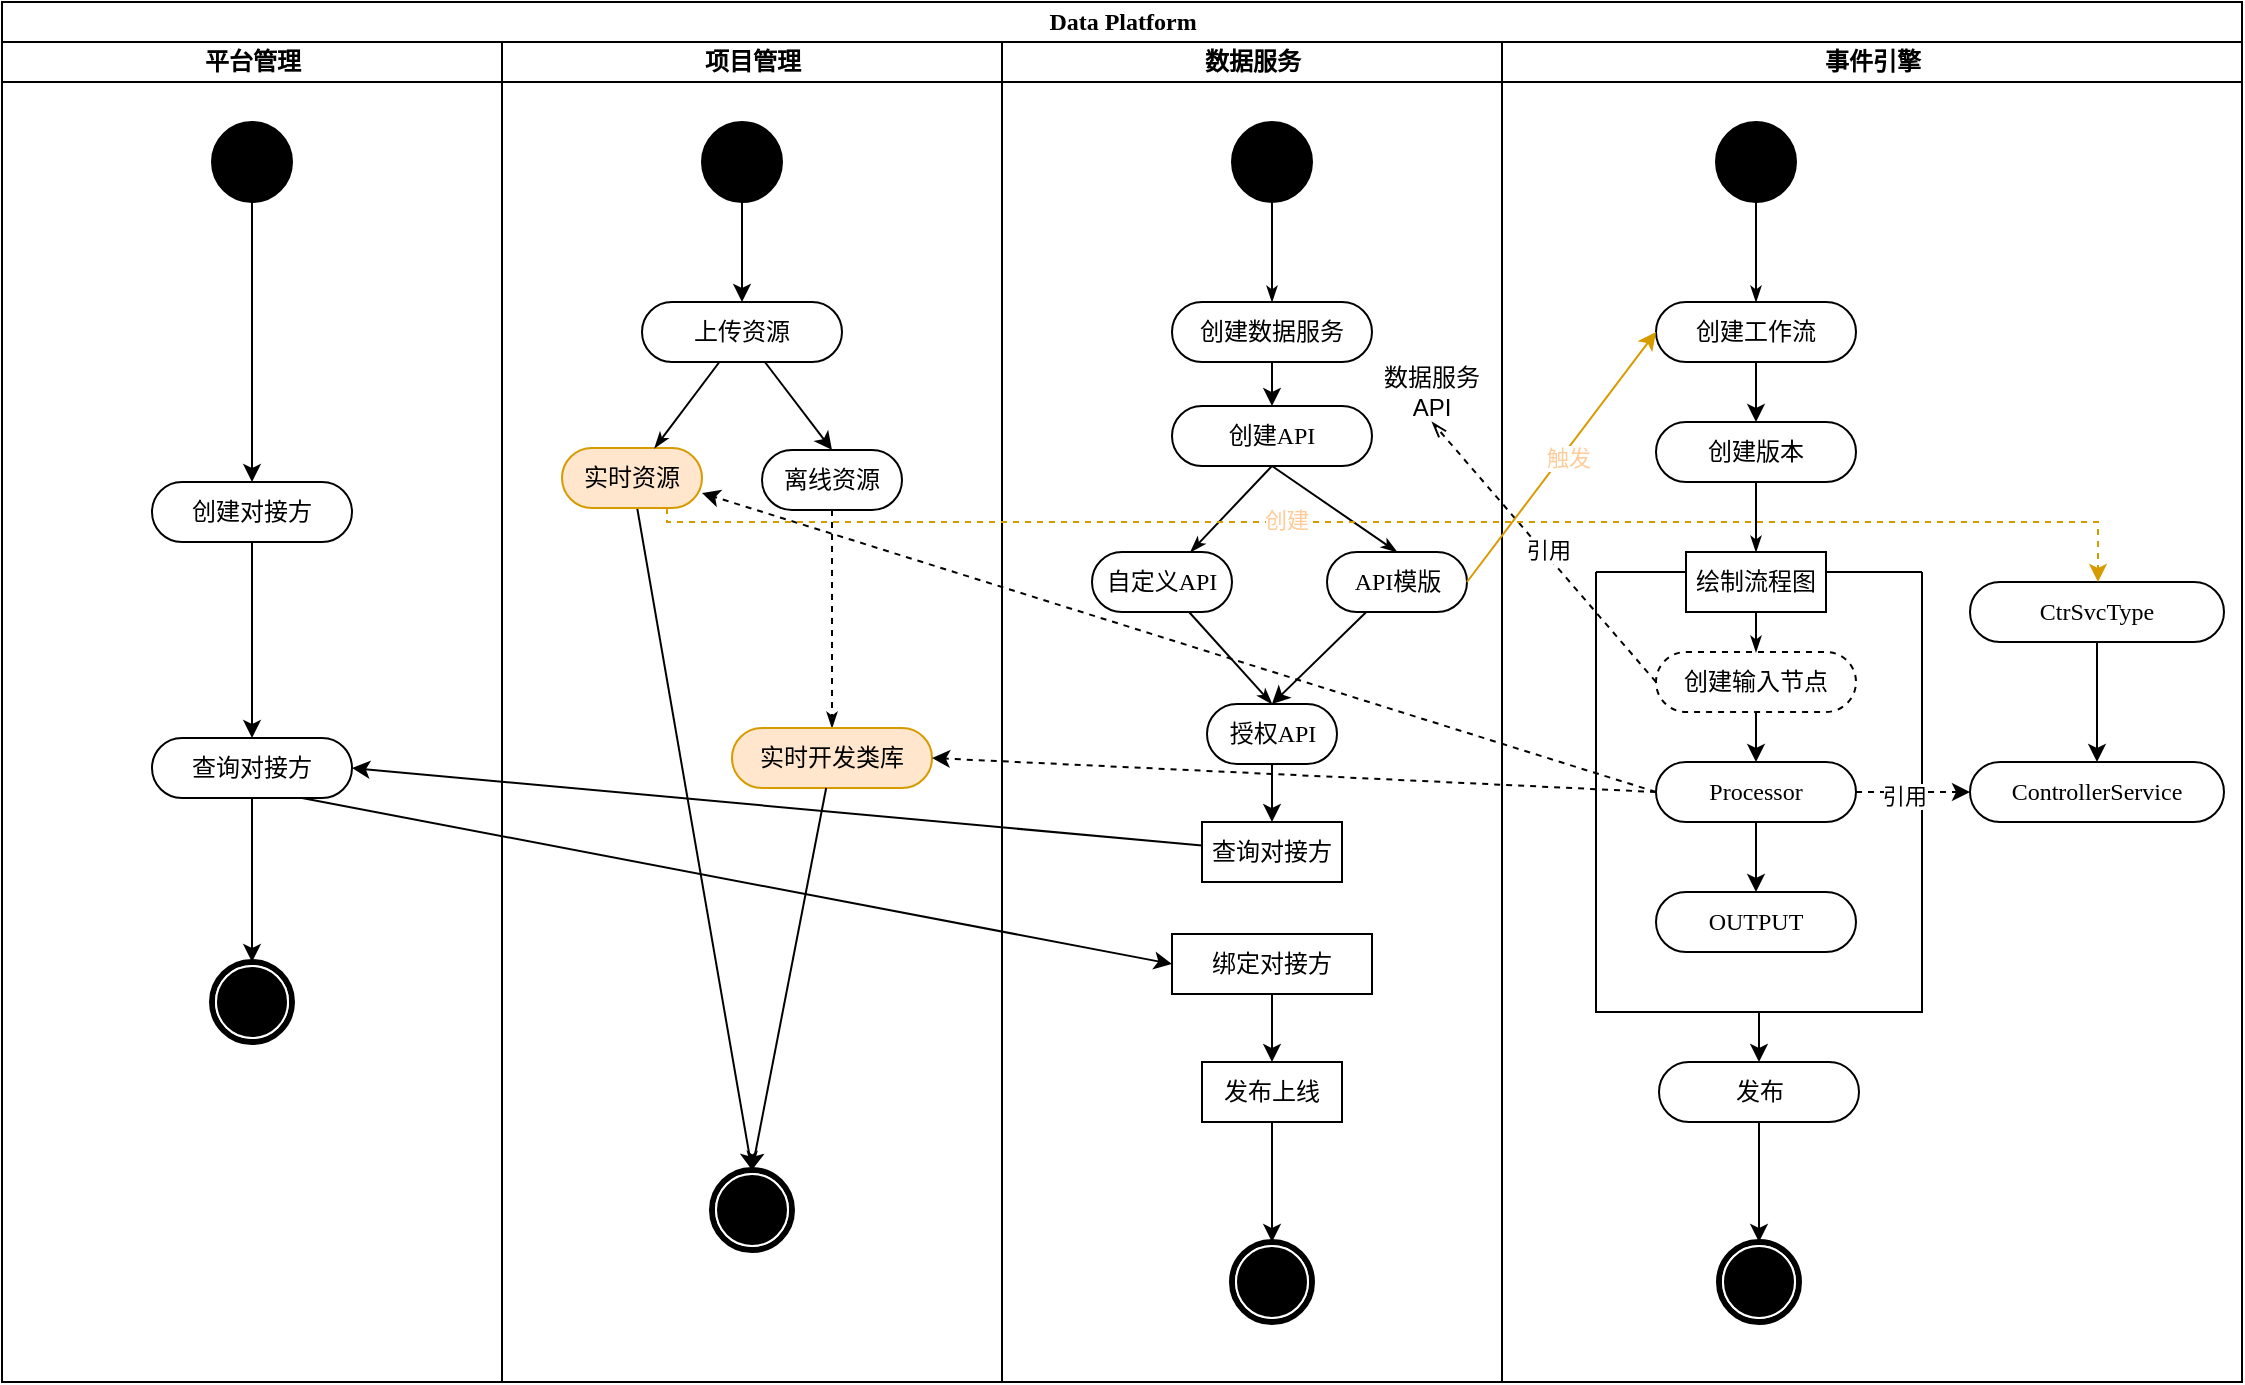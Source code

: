 <mxfile version="22.1.3" type="github">
  <diagram name="Page-1" id="0783ab3e-0a74-02c8-0abd-f7b4e66b4bec">
    <mxGraphModel dx="1235" dy="1747" grid="1" gridSize="10" guides="1" tooltips="1" connect="1" arrows="1" fold="1" page="1" pageScale="1" pageWidth="850" pageHeight="1100" background="none" math="0" shadow="0">
      <root>
        <mxCell id="0" />
        <mxCell id="1" parent="0" />
        <mxCell id="1c1d494c118603dd-1" value="Data Platform" style="swimlane;html=1;childLayout=stackLayout;startSize=20;rounded=0;shadow=0;comic=0;labelBackgroundColor=none;strokeWidth=1;fontFamily=Verdana;fontSize=12;align=center;" parent="1" vertex="1">
          <mxGeometry x="33" y="-20" width="1120" height="690" as="geometry" />
        </mxCell>
        <mxCell id="JpOBOUfPKi8hV-zPUk-4-53" style="rounded=0;orthogonalLoop=1;jettySize=auto;html=1;entryX=1;entryY=0.5;entryDx=0;entryDy=0;" edge="1" parent="1c1d494c118603dd-1" source="JpOBOUfPKi8hV-zPUk-4-11" target="1c1d494c118603dd-7">
          <mxGeometry relative="1" as="geometry" />
        </mxCell>
        <mxCell id="JpOBOUfPKi8hV-zPUk-4-55" style="rounded=0;orthogonalLoop=1;jettySize=auto;html=1;exitX=0.75;exitY=1;exitDx=0;exitDy=0;entryX=0;entryY=0.5;entryDx=0;entryDy=0;" edge="1" parent="1c1d494c118603dd-1" source="1c1d494c118603dd-7" target="JpOBOUfPKi8hV-zPUk-4-54">
          <mxGeometry relative="1" as="geometry" />
        </mxCell>
        <mxCell id="1c1d494c118603dd-2" value="平台管理" style="swimlane;html=1;startSize=20;" parent="1c1d494c118603dd-1" vertex="1">
          <mxGeometry y="20" width="250" height="670" as="geometry" />
        </mxCell>
        <mxCell id="JpOBOUfPKi8hV-zPUk-4-48" value="" style="edgeStyle=orthogonalEdgeStyle;rounded=0;orthogonalLoop=1;jettySize=auto;html=1;" edge="1" parent="1c1d494c118603dd-2" source="1c1d494c118603dd-6" target="1c1d494c118603dd-7">
          <mxGeometry relative="1" as="geometry" />
        </mxCell>
        <mxCell id="1c1d494c118603dd-6" value="创建对接方" style="rounded=1;whiteSpace=wrap;html=1;shadow=0;comic=0;labelBackgroundColor=none;strokeWidth=1;fontFamily=Verdana;fontSize=12;align=center;arcSize=50;" parent="1c1d494c118603dd-2" vertex="1">
          <mxGeometry x="75" y="220" width="100" height="30" as="geometry" />
        </mxCell>
        <mxCell id="1c1d494c118603dd-7" value="查询对接方" style="rounded=1;whiteSpace=wrap;html=1;shadow=0;comic=0;labelBackgroundColor=none;strokeWidth=1;fontFamily=Verdana;fontSize=12;align=center;arcSize=50;" parent="1c1d494c118603dd-2" vertex="1">
          <mxGeometry x="75" y="348" width="100" height="30" as="geometry" />
        </mxCell>
        <mxCell id="JpOBOUfPKi8hV-zPUk-4-47" value="" style="edgeStyle=orthogonalEdgeStyle;rounded=0;orthogonalLoop=1;jettySize=auto;html=1;" edge="1" parent="1c1d494c118603dd-2" source="JpOBOUfPKi8hV-zPUk-4-46" target="1c1d494c118603dd-6">
          <mxGeometry relative="1" as="geometry" />
        </mxCell>
        <mxCell id="JpOBOUfPKi8hV-zPUk-4-46" value="" style="ellipse;whiteSpace=wrap;html=1;rounded=0;shadow=0;comic=0;labelBackgroundColor=none;strokeWidth=1;fillColor=#000000;fontFamily=Verdana;fontSize=12;align=center;" vertex="1" parent="1c1d494c118603dd-2">
          <mxGeometry x="105" y="40" width="40" height="40" as="geometry" />
        </mxCell>
        <mxCell id="JpOBOUfPKi8hV-zPUk-4-67" value="" style="edgeStyle=orthogonalEdgeStyle;rounded=0;orthogonalLoop=1;jettySize=auto;html=1;" edge="1" parent="1c1d494c118603dd-2" source="1c1d494c118603dd-7" target="JpOBOUfPKi8hV-zPUk-4-66">
          <mxGeometry relative="1" as="geometry">
            <mxPoint x="158" y="340" as="sourcePoint" />
            <mxPoint x="158" y="420" as="targetPoint" />
          </mxGeometry>
        </mxCell>
        <mxCell id="JpOBOUfPKi8hV-zPUk-4-66" value="" style="shape=mxgraph.bpmn.shape;html=1;verticalLabelPosition=bottom;labelBackgroundColor=#ffffff;verticalAlign=top;perimeter=ellipsePerimeter;outline=end;symbol=terminate;rounded=0;shadow=0;comic=0;strokeWidth=1;fontFamily=Verdana;fontSize=12;align=center;" vertex="1" parent="1c1d494c118603dd-2">
          <mxGeometry x="105" y="460" width="40" height="40" as="geometry" />
        </mxCell>
        <mxCell id="1c1d494c118603dd-3" value="项目管理" style="swimlane;html=1;startSize=20;" parent="1c1d494c118603dd-1" vertex="1">
          <mxGeometry x="250" y="20" width="250" height="670" as="geometry" />
        </mxCell>
        <mxCell id="1c1d494c118603dd-41" style="edgeStyle=none;rounded=0;html=1;labelBackgroundColor=none;startArrow=none;startFill=0;startSize=5;endArrow=classicThin;endFill=1;endSize=5;jettySize=auto;orthogonalLoop=1;strokeWidth=1;fontFamily=Verdana;fontSize=12;exitX=0.5;exitY=1;exitDx=0;exitDy=0;dashed=1;" parent="1c1d494c118603dd-3" source="JpOBOUfPKi8hV-zPUk-4-37" target="1c1d494c118603dd-16" edge="1">
          <mxGeometry relative="1" as="geometry" />
        </mxCell>
        <mxCell id="JpOBOUfPKi8hV-zPUk-4-44" style="rounded=0;orthogonalLoop=1;jettySize=auto;html=1;entryX=0.5;entryY=0;entryDx=0;entryDy=0;" edge="1" parent="1c1d494c118603dd-3" source="1c1d494c118603dd-15" target="JpOBOUfPKi8hV-zPUk-4-57">
          <mxGeometry relative="1" as="geometry">
            <mxPoint x="125" y="470" as="targetPoint" />
          </mxGeometry>
        </mxCell>
        <mxCell id="1c1d494c118603dd-15" value="实时资源" style="rounded=1;whiteSpace=wrap;html=1;shadow=0;comic=0;labelBackgroundColor=none;strokeWidth=1;fontFamily=Verdana;fontSize=12;align=center;arcSize=50;fillColor=#ffe6cc;strokeColor=#d79b00;" parent="1c1d494c118603dd-3" vertex="1">
          <mxGeometry x="30" y="203" width="70" height="30" as="geometry" />
        </mxCell>
        <mxCell id="1c1d494c118603dd-16" value="实时开发类库" style="rounded=1;whiteSpace=wrap;html=1;shadow=0;comic=0;labelBackgroundColor=none;strokeWidth=1;fontFamily=Verdana;fontSize=12;align=center;arcSize=50;fillColor=#ffe6cc;strokeColor=#d79b00;" parent="1c1d494c118603dd-3" vertex="1">
          <mxGeometry x="115" y="343" width="100" height="30" as="geometry" />
        </mxCell>
        <mxCell id="JpOBOUfPKi8hV-zPUk-4-40" style="rounded=0;orthogonalLoop=1;jettySize=auto;html=1;entryX=0.5;entryY=0;entryDx=0;entryDy=0;" edge="1" parent="1c1d494c118603dd-3" source="1c1d494c118603dd-11" target="JpOBOUfPKi8hV-zPUk-4-37">
          <mxGeometry relative="1" as="geometry" />
        </mxCell>
        <mxCell id="1c1d494c118603dd-11" value="上传资源" style="rounded=1;whiteSpace=wrap;html=1;shadow=0;comic=0;labelBackgroundColor=none;strokeWidth=1;fontFamily=Verdana;fontSize=12;align=center;arcSize=50;" parent="1c1d494c118603dd-3" vertex="1">
          <mxGeometry x="70" y="130" width="100" height="30" as="geometry" />
        </mxCell>
        <mxCell id="1c1d494c118603dd-40" style="edgeStyle=none;rounded=0;html=1;labelBackgroundColor=none;startArrow=none;startFill=0;startSize=5;endArrow=classicThin;endFill=1;endSize=5;jettySize=auto;orthogonalLoop=1;strokeWidth=1;fontFamily=Verdana;fontSize=12" parent="1c1d494c118603dd-3" source="1c1d494c118603dd-11" target="1c1d494c118603dd-15" edge="1">
          <mxGeometry relative="1" as="geometry" />
        </mxCell>
        <mxCell id="JpOBOUfPKi8hV-zPUk-4-37" value="离线资源" style="rounded=1;whiteSpace=wrap;html=1;shadow=0;comic=0;labelBackgroundColor=none;strokeWidth=1;fontFamily=Verdana;fontSize=12;align=center;arcSize=50;" vertex="1" parent="1c1d494c118603dd-3">
          <mxGeometry x="130" y="204" width="70" height="30" as="geometry" />
        </mxCell>
        <mxCell id="JpOBOUfPKi8hV-zPUk-4-42" value="" style="edgeStyle=orthogonalEdgeStyle;rounded=0;orthogonalLoop=1;jettySize=auto;html=1;" edge="1" parent="1c1d494c118603dd-3" source="JpOBOUfPKi8hV-zPUk-4-41" target="1c1d494c118603dd-11">
          <mxGeometry relative="1" as="geometry" />
        </mxCell>
        <mxCell id="JpOBOUfPKi8hV-zPUk-4-41" value="" style="ellipse;whiteSpace=wrap;html=1;rounded=0;shadow=0;comic=0;labelBackgroundColor=none;strokeWidth=1;fillColor=#000000;fontFamily=Verdana;fontSize=12;align=center;" vertex="1" parent="1c1d494c118603dd-3">
          <mxGeometry x="100" y="40" width="40" height="40" as="geometry" />
        </mxCell>
        <mxCell id="JpOBOUfPKi8hV-zPUk-4-59" value="" style="rounded=0;orthogonalLoop=1;jettySize=auto;html=1;entryX=0.5;entryY=0;entryDx=0;entryDy=0;" edge="1" parent="1c1d494c118603dd-3" source="1c1d494c118603dd-16" target="JpOBOUfPKi8hV-zPUk-4-57">
          <mxGeometry relative="1" as="geometry">
            <mxPoint x="441" y="350" as="sourcePoint" />
            <mxPoint x="405" y="470" as="targetPoint" />
          </mxGeometry>
        </mxCell>
        <mxCell id="JpOBOUfPKi8hV-zPUk-4-57" value="" style="shape=mxgraph.bpmn.shape;html=1;verticalLabelPosition=bottom;labelBackgroundColor=#ffffff;verticalAlign=top;perimeter=ellipsePerimeter;outline=end;symbol=terminate;rounded=0;shadow=0;comic=0;strokeWidth=1;fontFamily=Verdana;fontSize=12;align=center;" vertex="1" parent="1c1d494c118603dd-3">
          <mxGeometry x="105" y="564" width="40" height="40" as="geometry" />
        </mxCell>
        <mxCell id="1c1d494c118603dd-4" value="数据服务" style="swimlane;html=1;startSize=20;" parent="1c1d494c118603dd-1" vertex="1">
          <mxGeometry x="500" y="20" width="250" height="670" as="geometry" />
        </mxCell>
        <mxCell id="1c1d494c118603dd-27" style="edgeStyle=orthogonalEdgeStyle;rounded=0;html=1;labelBackgroundColor=none;startArrow=none;startFill=0;startSize=5;endArrow=classicThin;endFill=1;endSize=5;jettySize=auto;orthogonalLoop=1;strokeWidth=1;fontFamily=Verdana;fontSize=12" parent="1c1d494c118603dd-4" source="60571a20871a0731-4" target="60571a20871a0731-8" edge="1">
          <mxGeometry relative="1" as="geometry" />
        </mxCell>
        <mxCell id="60571a20871a0731-4" value="" style="ellipse;whiteSpace=wrap;html=1;rounded=0;shadow=0;comic=0;labelBackgroundColor=none;strokeWidth=1;fillColor=#000000;fontFamily=Verdana;fontSize=12;align=center;" parent="1c1d494c118603dd-4" vertex="1">
          <mxGeometry x="115" y="40" width="40" height="40" as="geometry" />
        </mxCell>
        <mxCell id="JpOBOUfPKi8hV-zPUk-4-30" value="" style="edgeStyle=orthogonalEdgeStyle;rounded=0;orthogonalLoop=1;jettySize=auto;html=1;" edge="1" parent="1c1d494c118603dd-4" source="60571a20871a0731-8" target="1c1d494c118603dd-5">
          <mxGeometry relative="1" as="geometry" />
        </mxCell>
        <mxCell id="60571a20871a0731-8" value="创建数据服务" style="rounded=1;whiteSpace=wrap;html=1;shadow=0;comic=0;labelBackgroundColor=none;strokeWidth=1;fontFamily=Verdana;fontSize=12;align=center;arcSize=50;" parent="1c1d494c118603dd-4" vertex="1">
          <mxGeometry x="85" y="130" width="100" height="30" as="geometry" />
        </mxCell>
        <mxCell id="1c1d494c118603dd-33" style="rounded=0;html=1;labelBackgroundColor=none;startArrow=none;startFill=0;startSize=5;endArrow=classicThin;endFill=1;endSize=5;jettySize=auto;orthogonalLoop=1;strokeWidth=1;fontFamily=Verdana;fontSize=12;exitX=0.5;exitY=1;exitDx=0;exitDy=0;" parent="1c1d494c118603dd-4" source="1c1d494c118603dd-5" target="1c1d494c118603dd-9" edge="1">
          <mxGeometry relative="1" as="geometry">
            <mxPoint x="100" y="200" as="sourcePoint" />
          </mxGeometry>
        </mxCell>
        <mxCell id="1c1d494c118603dd-5" value="创建API" style="rounded=1;whiteSpace=wrap;html=1;shadow=0;comic=0;labelBackgroundColor=none;strokeWidth=1;fontFamily=Verdana;fontSize=12;align=center;arcSize=50;" parent="1c1d494c118603dd-4" vertex="1">
          <mxGeometry x="85" y="182" width="100" height="30" as="geometry" />
        </mxCell>
        <mxCell id="JpOBOUfPKi8hV-zPUk-4-52" value="" style="edgeStyle=orthogonalEdgeStyle;rounded=0;orthogonalLoop=1;jettySize=auto;html=1;" edge="1" parent="1c1d494c118603dd-4" source="1c1d494c118603dd-8" target="JpOBOUfPKi8hV-zPUk-4-11">
          <mxGeometry relative="1" as="geometry" />
        </mxCell>
        <mxCell id="1c1d494c118603dd-8" value="授权API" style="rounded=1;whiteSpace=wrap;html=1;shadow=0;comic=0;labelBackgroundColor=none;strokeWidth=1;fontFamily=Verdana;fontSize=12;align=center;arcSize=50;" parent="1c1d494c118603dd-4" vertex="1">
          <mxGeometry x="102.5" y="331" width="65" height="30" as="geometry" />
        </mxCell>
        <mxCell id="1c1d494c118603dd-37" style="edgeStyle=none;rounded=0;html=1;labelBackgroundColor=none;startArrow=none;startFill=0;startSize=5;endArrow=classicThin;endFill=1;endSize=5;jettySize=auto;orthogonalLoop=1;strokeWidth=1;fontFamily=Verdana;fontSize=12;entryX=0.5;entryY=0;entryDx=0;entryDy=0;" parent="1c1d494c118603dd-4" source="1c1d494c118603dd-9" target="1c1d494c118603dd-8" edge="1">
          <mxGeometry relative="1" as="geometry">
            <mxPoint x="135" y="310" as="targetPoint" />
          </mxGeometry>
        </mxCell>
        <mxCell id="1c1d494c118603dd-9" value="自定义API" style="rounded=1;whiteSpace=wrap;html=1;shadow=0;comic=0;labelBackgroundColor=none;strokeWidth=1;fontFamily=Verdana;fontSize=12;align=center;arcSize=50;" parent="1c1d494c118603dd-4" vertex="1">
          <mxGeometry x="45" y="255" width="70" height="30" as="geometry" />
        </mxCell>
        <mxCell id="JpOBOUfPKi8hV-zPUk-4-65" value="" style="edgeStyle=orthogonalEdgeStyle;rounded=0;orthogonalLoop=1;jettySize=auto;html=1;" edge="1" parent="1c1d494c118603dd-4" source="1c1d494c118603dd-13" target="JpOBOUfPKi8hV-zPUk-4-64">
          <mxGeometry relative="1" as="geometry" />
        </mxCell>
        <mxCell id="1c1d494c118603dd-13" value="发布上线" style="rounded=0;whiteSpace=wrap;html=1;shadow=0;comic=0;labelBackgroundColor=none;strokeWidth=1;fontFamily=Verdana;fontSize=12;align=center;arcSize=50;" parent="1c1d494c118603dd-4" vertex="1">
          <mxGeometry x="100" y="510" width="70" height="30" as="geometry" />
        </mxCell>
        <mxCell id="JpOBOUfPKi8hV-zPUk-4-62" style="rounded=0;orthogonalLoop=1;jettySize=auto;html=1;entryX=0.5;entryY=0;entryDx=0;entryDy=0;" edge="1" parent="1c1d494c118603dd-4" source="JpOBOUfPKi8hV-zPUk-4-31" target="1c1d494c118603dd-8">
          <mxGeometry relative="1" as="geometry">
            <mxPoint x="167" y="310" as="targetPoint" />
          </mxGeometry>
        </mxCell>
        <mxCell id="JpOBOUfPKi8hV-zPUk-4-31" value="API模版" style="rounded=1;whiteSpace=wrap;html=1;shadow=0;comic=0;labelBackgroundColor=none;strokeWidth=1;fontFamily=Verdana;fontSize=12;align=center;arcSize=50;" vertex="1" parent="1c1d494c118603dd-4">
          <mxGeometry x="162.5" y="255" width="70" height="30" as="geometry" />
        </mxCell>
        <mxCell id="JpOBOUfPKi8hV-zPUk-4-33" style="rounded=0;html=1;labelBackgroundColor=none;startArrow=none;startFill=0;startSize=5;endArrow=classicThin;endFill=1;endSize=5;jettySize=auto;orthogonalLoop=1;strokeWidth=1;fontFamily=Verdana;fontSize=12;exitX=0.5;exitY=1;exitDx=0;exitDy=0;entryX=0.5;entryY=0;entryDx=0;entryDy=0;" edge="1" parent="1c1d494c118603dd-4" source="1c1d494c118603dd-5" target="JpOBOUfPKi8hV-zPUk-4-31">
          <mxGeometry relative="1" as="geometry">
            <mxPoint x="102" y="210" as="sourcePoint" />
            <mxPoint x="68" y="278" as="targetPoint" />
          </mxGeometry>
        </mxCell>
        <mxCell id="JpOBOUfPKi8hV-zPUk-4-11" value="查询对接方" style="rounded=0;whiteSpace=wrap;html=1;shadow=0;comic=0;labelBackgroundColor=none;strokeWidth=1;fontFamily=Verdana;fontSize=12;align=center;arcSize=50;" vertex="1" parent="1c1d494c118603dd-4">
          <mxGeometry x="100" y="390" width="70" height="30" as="geometry" />
        </mxCell>
        <mxCell id="JpOBOUfPKi8hV-zPUk-4-56" style="edgeStyle=orthogonalEdgeStyle;rounded=0;orthogonalLoop=1;jettySize=auto;html=1;entryX=0.5;entryY=0;entryDx=0;entryDy=0;" edge="1" parent="1c1d494c118603dd-4" source="JpOBOUfPKi8hV-zPUk-4-54" target="1c1d494c118603dd-13">
          <mxGeometry relative="1" as="geometry" />
        </mxCell>
        <mxCell id="JpOBOUfPKi8hV-zPUk-4-54" value="绑定对接方" style="rounded=0;whiteSpace=wrap;html=1;shadow=0;comic=0;labelBackgroundColor=none;strokeWidth=1;fontFamily=Verdana;fontSize=12;align=center;arcSize=50;" vertex="1" parent="1c1d494c118603dd-4">
          <mxGeometry x="85" y="446" width="100" height="30" as="geometry" />
        </mxCell>
        <mxCell id="JpOBOUfPKi8hV-zPUk-4-68" value="数据服务API" style="text;html=1;strokeColor=none;fillColor=none;align=center;verticalAlign=middle;whiteSpace=wrap;rounded=0;" vertex="1" parent="1c1d494c118603dd-4">
          <mxGeometry x="185" y="160" width="60" height="30" as="geometry" />
        </mxCell>
        <mxCell id="JpOBOUfPKi8hV-zPUk-4-64" value="" style="shape=mxgraph.bpmn.shape;html=1;verticalLabelPosition=bottom;labelBackgroundColor=#ffffff;verticalAlign=top;perimeter=ellipsePerimeter;outline=end;symbol=terminate;rounded=0;shadow=0;comic=0;strokeWidth=1;fontFamily=Verdana;fontSize=12;align=center;" vertex="1" parent="1c1d494c118603dd-4">
          <mxGeometry x="115" y="600" width="40" height="40" as="geometry" />
        </mxCell>
        <mxCell id="JpOBOUfPKi8hV-zPUk-4-1" value="事件引擎" style="swimlane;html=1;startSize=20;" vertex="1" parent="1c1d494c118603dd-1">
          <mxGeometry x="750" y="20" width="370" height="670" as="geometry" />
        </mxCell>
        <mxCell id="JpOBOUfPKi8hV-zPUk-4-2" style="edgeStyle=orthogonalEdgeStyle;rounded=0;html=1;labelBackgroundColor=none;startArrow=none;startFill=0;startSize=5;endArrow=classicThin;endFill=1;endSize=5;jettySize=auto;orthogonalLoop=1;strokeWidth=1;fontFamily=Verdana;fontSize=12" edge="1" parent="JpOBOUfPKi8hV-zPUk-4-1" source="JpOBOUfPKi8hV-zPUk-4-3" target="JpOBOUfPKi8hV-zPUk-4-4">
          <mxGeometry relative="1" as="geometry" />
        </mxCell>
        <mxCell id="JpOBOUfPKi8hV-zPUk-4-3" value="" style="ellipse;whiteSpace=wrap;html=1;rounded=0;shadow=0;comic=0;labelBackgroundColor=none;strokeWidth=1;fillColor=#000000;fontFamily=Verdana;fontSize=12;align=center;" vertex="1" parent="JpOBOUfPKi8hV-zPUk-4-1">
          <mxGeometry x="107" y="40" width="40" height="40" as="geometry" />
        </mxCell>
        <mxCell id="JpOBOUfPKi8hV-zPUk-4-60" value="" style="edgeStyle=orthogonalEdgeStyle;rounded=0;orthogonalLoop=1;jettySize=auto;html=1;" edge="1" parent="JpOBOUfPKi8hV-zPUk-4-1" source="JpOBOUfPKi8hV-zPUk-4-4" target="JpOBOUfPKi8hV-zPUk-4-6">
          <mxGeometry relative="1" as="geometry" />
        </mxCell>
        <mxCell id="JpOBOUfPKi8hV-zPUk-4-4" value="创建工作流" style="rounded=1;whiteSpace=wrap;html=1;shadow=0;comic=0;labelBackgroundColor=none;strokeWidth=1;fontFamily=Verdana;fontSize=12;align=center;arcSize=50;" vertex="1" parent="JpOBOUfPKi8hV-zPUk-4-1">
          <mxGeometry x="77" y="130" width="100" height="30" as="geometry" />
        </mxCell>
        <mxCell id="JpOBOUfPKi8hV-zPUk-4-5" style="rounded=0;html=1;labelBackgroundColor=none;startArrow=none;startFill=0;startSize=5;endArrow=classicThin;endFill=1;endSize=5;jettySize=auto;orthogonalLoop=1;strokeWidth=1;fontFamily=Verdana;fontSize=12" edge="1" parent="JpOBOUfPKi8hV-zPUk-4-1" source="JpOBOUfPKi8hV-zPUk-4-6" target="JpOBOUfPKi8hV-zPUk-4-10">
          <mxGeometry relative="1" as="geometry" />
        </mxCell>
        <mxCell id="JpOBOUfPKi8hV-zPUk-4-6" value="创建版本" style="rounded=1;whiteSpace=wrap;html=1;shadow=0;comic=0;labelBackgroundColor=none;strokeWidth=1;fontFamily=Verdana;fontSize=12;align=center;arcSize=50;" vertex="1" parent="JpOBOUfPKi8hV-zPUk-4-1">
          <mxGeometry x="77" y="190" width="100" height="30" as="geometry" />
        </mxCell>
        <mxCell id="JpOBOUfPKi8hV-zPUk-4-74" style="edgeStyle=orthogonalEdgeStyle;rounded=0;orthogonalLoop=1;jettySize=auto;html=1;exitX=0.5;exitY=1;exitDx=0;exitDy=0;entryX=0.5;entryY=0;entryDx=0;entryDy=0;" edge="1" parent="JpOBOUfPKi8hV-zPUk-4-1" source="JpOBOUfPKi8hV-zPUk-4-63" target="JpOBOUfPKi8hV-zPUk-4-73">
          <mxGeometry relative="1" as="geometry" />
        </mxCell>
        <mxCell id="JpOBOUfPKi8hV-zPUk-4-63" value="" style="swimlane;startSize=0;" vertex="1" parent="JpOBOUfPKi8hV-zPUk-4-1">
          <mxGeometry x="47" y="265" width="163" height="220" as="geometry" />
        </mxCell>
        <mxCell id="JpOBOUfPKi8hV-zPUk-4-10" value="绘制流程图" style="rounded=0;whiteSpace=wrap;html=1;shadow=0;comic=0;labelBackgroundColor=none;strokeWidth=1;fontFamily=Verdana;fontSize=12;align=center;arcSize=50;" vertex="1" parent="JpOBOUfPKi8hV-zPUk-4-63">
          <mxGeometry x="45" y="-10" width="70" height="30" as="geometry" />
        </mxCell>
        <mxCell id="JpOBOUfPKi8hV-zPUk-4-71" style="edgeStyle=orthogonalEdgeStyle;rounded=0;orthogonalLoop=1;jettySize=auto;html=1;exitX=0.5;exitY=1;exitDx=0;exitDy=0;entryX=0.5;entryY=0;entryDx=0;entryDy=0;" edge="1" parent="JpOBOUfPKi8hV-zPUk-4-63" source="JpOBOUfPKi8hV-zPUk-4-8" target="JpOBOUfPKi8hV-zPUk-4-69">
          <mxGeometry relative="1" as="geometry" />
        </mxCell>
        <mxCell id="JpOBOUfPKi8hV-zPUk-4-8" value="创建输入节点" style="rounded=1;whiteSpace=wrap;html=1;shadow=0;comic=0;labelBackgroundColor=none;strokeWidth=1;fontFamily=Verdana;fontSize=12;align=center;arcSize=50;dashed=1;" vertex="1" parent="JpOBOUfPKi8hV-zPUk-4-63">
          <mxGeometry x="30" y="40" width="100" height="30" as="geometry" />
        </mxCell>
        <mxCell id="JpOBOUfPKi8hV-zPUk-4-9" style="edgeStyle=none;rounded=0;html=1;labelBackgroundColor=none;startArrow=none;startFill=0;startSize=5;endArrow=classicThin;endFill=1;endSize=5;jettySize=auto;orthogonalLoop=1;strokeWidth=1;fontFamily=Verdana;fontSize=12" edge="1" parent="JpOBOUfPKi8hV-zPUk-4-63" source="JpOBOUfPKi8hV-zPUk-4-10" target="JpOBOUfPKi8hV-zPUk-4-8">
          <mxGeometry relative="1" as="geometry" />
        </mxCell>
        <mxCell id="JpOBOUfPKi8hV-zPUk-4-72" style="edgeStyle=orthogonalEdgeStyle;rounded=0;orthogonalLoop=1;jettySize=auto;html=1;exitX=0.5;exitY=1;exitDx=0;exitDy=0;entryX=0.5;entryY=0;entryDx=0;entryDy=0;" edge="1" parent="JpOBOUfPKi8hV-zPUk-4-63" source="JpOBOUfPKi8hV-zPUk-4-69" target="JpOBOUfPKi8hV-zPUk-4-70">
          <mxGeometry relative="1" as="geometry" />
        </mxCell>
        <mxCell id="JpOBOUfPKi8hV-zPUk-4-69" value="Processor" style="rounded=1;whiteSpace=wrap;html=1;shadow=0;comic=0;labelBackgroundColor=none;strokeWidth=1;fontFamily=Verdana;fontSize=12;align=center;arcSize=50;" vertex="1" parent="JpOBOUfPKi8hV-zPUk-4-63">
          <mxGeometry x="30" y="95" width="100" height="30" as="geometry" />
        </mxCell>
        <mxCell id="JpOBOUfPKi8hV-zPUk-4-70" value="OUTPUT" style="rounded=1;whiteSpace=wrap;html=1;shadow=0;comic=0;labelBackgroundColor=none;strokeWidth=1;fontFamily=Verdana;fontSize=12;align=center;arcSize=50;" vertex="1" parent="JpOBOUfPKi8hV-zPUk-4-63">
          <mxGeometry x="30" y="160" width="100" height="30" as="geometry" />
        </mxCell>
        <mxCell id="JpOBOUfPKi8hV-zPUk-4-79" style="edgeStyle=orthogonalEdgeStyle;rounded=0;orthogonalLoop=1;jettySize=auto;html=1;exitX=0.5;exitY=1;exitDx=0;exitDy=0;entryX=0.5;entryY=0;entryDx=0;entryDy=0;" edge="1" parent="JpOBOUfPKi8hV-zPUk-4-1" source="JpOBOUfPKi8hV-zPUk-4-73" target="JpOBOUfPKi8hV-zPUk-4-77">
          <mxGeometry relative="1" as="geometry" />
        </mxCell>
        <mxCell id="JpOBOUfPKi8hV-zPUk-4-73" value="发布" style="rounded=1;whiteSpace=wrap;html=1;shadow=0;comic=0;labelBackgroundColor=none;strokeWidth=1;fontFamily=Verdana;fontSize=12;align=center;arcSize=50;" vertex="1" parent="JpOBOUfPKi8hV-zPUk-4-1">
          <mxGeometry x="78.5" y="510" width="100" height="30" as="geometry" />
        </mxCell>
        <mxCell id="JpOBOUfPKi8hV-zPUk-4-77" value="" style="shape=mxgraph.bpmn.shape;html=1;verticalLabelPosition=bottom;labelBackgroundColor=#ffffff;verticalAlign=top;perimeter=ellipsePerimeter;outline=end;symbol=terminate;rounded=0;shadow=0;comic=0;strokeWidth=1;fontFamily=Verdana;fontSize=12;align=center;" vertex="1" parent="JpOBOUfPKi8hV-zPUk-4-1">
          <mxGeometry x="108.5" y="600" width="40" height="40" as="geometry" />
        </mxCell>
        <mxCell id="JpOBOUfPKi8hV-zPUk-4-84" value="ControllerService" style="rounded=1;whiteSpace=wrap;html=1;shadow=0;comic=0;labelBackgroundColor=none;strokeWidth=1;fontFamily=Verdana;fontSize=12;align=center;arcSize=50;" vertex="1" parent="JpOBOUfPKi8hV-zPUk-4-1">
          <mxGeometry x="234" y="360" width="127" height="30" as="geometry" />
        </mxCell>
        <mxCell id="JpOBOUfPKi8hV-zPUk-4-85" value="" style="edgeStyle=orthogonalEdgeStyle;rounded=0;orthogonalLoop=1;jettySize=auto;html=1;dashed=1;" edge="1" parent="JpOBOUfPKi8hV-zPUk-4-1" source="JpOBOUfPKi8hV-zPUk-4-69" target="JpOBOUfPKi8hV-zPUk-4-84">
          <mxGeometry relative="1" as="geometry" />
        </mxCell>
        <mxCell id="JpOBOUfPKi8hV-zPUk-4-86" value="引用" style="edgeLabel;html=1;align=center;verticalAlign=middle;resizable=0;points=[];" vertex="1" connectable="0" parent="JpOBOUfPKi8hV-zPUk-4-85">
          <mxGeometry x="-0.209" y="-2" relative="1" as="geometry">
            <mxPoint x="1" as="offset" />
          </mxGeometry>
        </mxCell>
        <mxCell id="JpOBOUfPKi8hV-zPUk-4-89" style="edgeStyle=orthogonalEdgeStyle;rounded=0;orthogonalLoop=1;jettySize=auto;html=1;exitX=0.5;exitY=1;exitDx=0;exitDy=0;entryX=0.5;entryY=0;entryDx=0;entryDy=0;" edge="1" parent="JpOBOUfPKi8hV-zPUk-4-1" source="JpOBOUfPKi8hV-zPUk-4-87" target="JpOBOUfPKi8hV-zPUk-4-84">
          <mxGeometry relative="1" as="geometry" />
        </mxCell>
        <mxCell id="JpOBOUfPKi8hV-zPUk-4-87" value="CtrSvcType" style="rounded=1;whiteSpace=wrap;html=1;shadow=0;comic=0;labelBackgroundColor=none;strokeWidth=1;fontFamily=Verdana;fontSize=12;align=center;arcSize=50;" vertex="1" parent="JpOBOUfPKi8hV-zPUk-4-1">
          <mxGeometry x="234" y="270" width="127" height="30" as="geometry" />
        </mxCell>
        <mxCell id="JpOBOUfPKi8hV-zPUk-4-22" style="edgeStyle=none;rounded=0;html=1;dashed=1;labelBackgroundColor=none;startArrow=none;startFill=0;endArrow=openThin;endFill=0;jettySize=auto;orthogonalLoop=1;strokeWidth=1;fontFamily=Verdana;fontSize=12;exitX=0;exitY=0.5;exitDx=0;exitDy=0;entryX=0.5;entryY=1;entryDx=0;entryDy=0;" edge="1" parent="1c1d494c118603dd-1" source="JpOBOUfPKi8hV-zPUk-4-8" target="JpOBOUfPKi8hV-zPUk-4-68">
          <mxGeometry relative="1" as="geometry">
            <mxPoint x="727" y="410" as="sourcePoint" />
            <mxPoint x="717" y="230" as="targetPoint" />
          </mxGeometry>
        </mxCell>
        <mxCell id="JpOBOUfPKi8hV-zPUk-4-61" value="引用" style="edgeLabel;html=1;align=center;verticalAlign=middle;resizable=0;points=[];" vertex="1" connectable="0" parent="JpOBOUfPKi8hV-zPUk-4-22">
          <mxGeometry x="-0.009" y="-3" relative="1" as="geometry">
            <mxPoint x="-1" as="offset" />
          </mxGeometry>
        </mxCell>
        <mxCell id="JpOBOUfPKi8hV-zPUk-4-75" style="rounded=0;orthogonalLoop=1;jettySize=auto;html=1;exitX=0;exitY=0.5;exitDx=0;exitDy=0;entryX=1;entryY=0.5;entryDx=0;entryDy=0;dashed=1;" edge="1" parent="1c1d494c118603dd-1" source="JpOBOUfPKi8hV-zPUk-4-69" target="1c1d494c118603dd-16">
          <mxGeometry relative="1" as="geometry" />
        </mxCell>
        <mxCell id="JpOBOUfPKi8hV-zPUk-4-76" style="rounded=0;orthogonalLoop=1;jettySize=auto;html=1;entryX=1;entryY=0.75;entryDx=0;entryDy=0;dashed=1;exitX=0;exitY=0.5;exitDx=0;exitDy=0;" edge="1" parent="1c1d494c118603dd-1" source="JpOBOUfPKi8hV-zPUk-4-69" target="1c1d494c118603dd-15">
          <mxGeometry relative="1" as="geometry" />
        </mxCell>
        <mxCell id="JpOBOUfPKi8hV-zPUk-4-80" style="rounded=0;orthogonalLoop=1;jettySize=auto;html=1;exitX=1;exitY=0.5;exitDx=0;exitDy=0;entryX=0;entryY=0.5;entryDx=0;entryDy=0;fillColor=#ffe6cc;strokeColor=#d79b00;" edge="1" parent="1c1d494c118603dd-1" source="JpOBOUfPKi8hV-zPUk-4-31" target="JpOBOUfPKi8hV-zPUk-4-4">
          <mxGeometry relative="1" as="geometry">
            <mxPoint x="767" y="360" as="targetPoint" />
          </mxGeometry>
        </mxCell>
        <mxCell id="JpOBOUfPKi8hV-zPUk-4-81" value="触发" style="edgeLabel;html=1;align=center;verticalAlign=middle;resizable=0;points=[];fontColor=#FFCC99;" vertex="1" connectable="0" parent="JpOBOUfPKi8hV-zPUk-4-80">
          <mxGeometry x="0.023" y="-3" relative="1" as="geometry">
            <mxPoint as="offset" />
          </mxGeometry>
        </mxCell>
        <mxCell id="JpOBOUfPKi8hV-zPUk-4-88" style="edgeStyle=orthogonalEdgeStyle;rounded=0;orthogonalLoop=1;jettySize=auto;html=1;exitX=0.75;exitY=1;exitDx=0;exitDy=0;dashed=1;fillColor=#ffe6cc;strokeColor=#d79b00;" edge="1" parent="1c1d494c118603dd-1" source="1c1d494c118603dd-15" target="JpOBOUfPKi8hV-zPUk-4-87">
          <mxGeometry relative="1" as="geometry">
            <Array as="points">
              <mxPoint x="332" y="260" />
              <mxPoint x="1048" y="260" />
            </Array>
          </mxGeometry>
        </mxCell>
        <mxCell id="JpOBOUfPKi8hV-zPUk-4-91" value="创建" style="edgeLabel;html=1;align=center;verticalAlign=middle;resizable=0;points=[];fontColor=#FFCC99;" vertex="1" connectable="0" parent="JpOBOUfPKi8hV-zPUk-4-88">
          <mxGeometry x="-0.16" y="1" relative="1" as="geometry">
            <mxPoint as="offset" />
          </mxGeometry>
        </mxCell>
      </root>
    </mxGraphModel>
  </diagram>
</mxfile>
